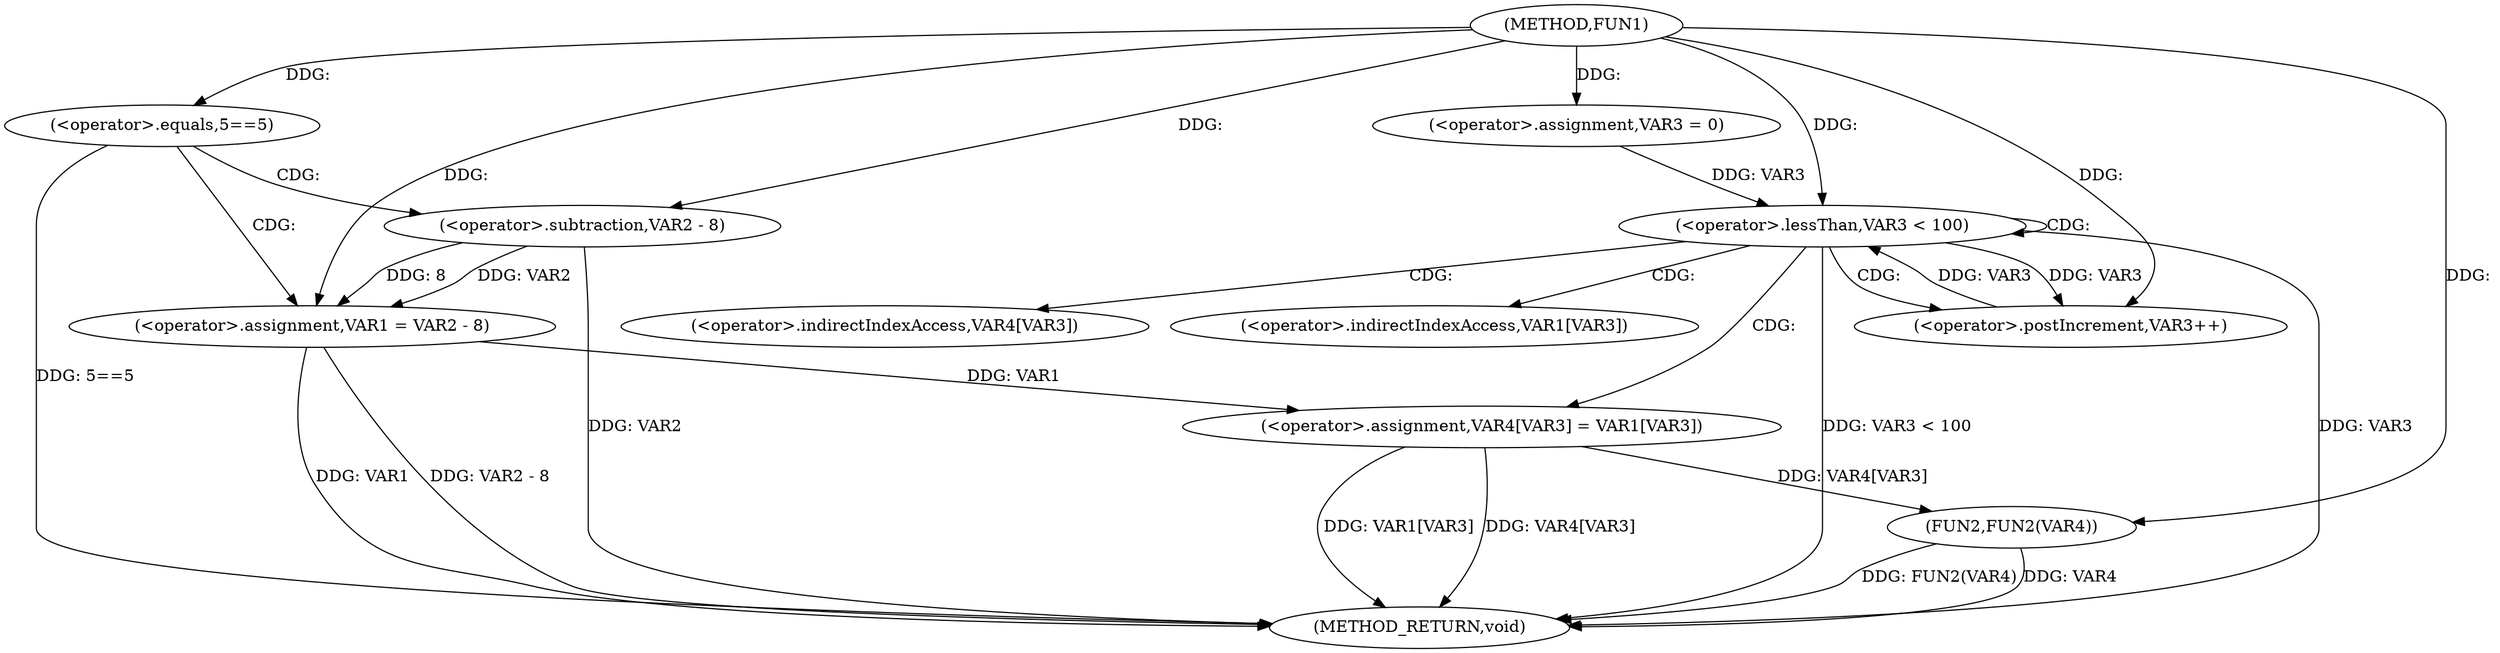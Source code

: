 digraph FUN1 {  
"1000100" [label = "(METHOD,FUN1)" ]
"1000136" [label = "(METHOD_RETURN,void)" ]
"1000105" [label = "(<operator>.equals,5==5)" ]
"1000109" [label = "(<operator>.assignment,VAR1 = VAR2 - 8)" ]
"1000111" [label = "(<operator>.subtraction,VAR2 - 8)" ]
"1000118" [label = "(<operator>.assignment,VAR3 = 0)" ]
"1000121" [label = "(<operator>.lessThan,VAR3 < 100)" ]
"1000124" [label = "(<operator>.postIncrement,VAR3++)" ]
"1000127" [label = "(<operator>.assignment,VAR4[VAR3] = VAR1[VAR3])" ]
"1000134" [label = "(FUN2,FUN2(VAR4))" ]
"1000128" [label = "(<operator>.indirectIndexAccess,VAR4[VAR3])" ]
"1000131" [label = "(<operator>.indirectIndexAccess,VAR1[VAR3])" ]
  "1000105" -> "1000136"  [ label = "DDG: 5==5"] 
  "1000134" -> "1000136"  [ label = "DDG: FUN2(VAR4)"] 
  "1000121" -> "1000136"  [ label = "DDG: VAR3 < 100"] 
  "1000111" -> "1000136"  [ label = "DDG: VAR2"] 
  "1000121" -> "1000136"  [ label = "DDG: VAR3"] 
  "1000127" -> "1000136"  [ label = "DDG: VAR4[VAR3]"] 
  "1000109" -> "1000136"  [ label = "DDG: VAR2 - 8"] 
  "1000134" -> "1000136"  [ label = "DDG: VAR4"] 
  "1000109" -> "1000136"  [ label = "DDG: VAR1"] 
  "1000127" -> "1000136"  [ label = "DDG: VAR1[VAR3]"] 
  "1000100" -> "1000105"  [ label = "DDG: "] 
  "1000111" -> "1000109"  [ label = "DDG: VAR2"] 
  "1000111" -> "1000109"  [ label = "DDG: 8"] 
  "1000100" -> "1000109"  [ label = "DDG: "] 
  "1000100" -> "1000111"  [ label = "DDG: "] 
  "1000100" -> "1000118"  [ label = "DDG: "] 
  "1000124" -> "1000121"  [ label = "DDG: VAR3"] 
  "1000118" -> "1000121"  [ label = "DDG: VAR3"] 
  "1000100" -> "1000121"  [ label = "DDG: "] 
  "1000121" -> "1000124"  [ label = "DDG: VAR3"] 
  "1000100" -> "1000124"  [ label = "DDG: "] 
  "1000109" -> "1000127"  [ label = "DDG: VAR1"] 
  "1000127" -> "1000134"  [ label = "DDG: VAR4[VAR3]"] 
  "1000100" -> "1000134"  [ label = "DDG: "] 
  "1000105" -> "1000109"  [ label = "CDG: "] 
  "1000105" -> "1000111"  [ label = "CDG: "] 
  "1000121" -> "1000128"  [ label = "CDG: "] 
  "1000121" -> "1000121"  [ label = "CDG: "] 
  "1000121" -> "1000124"  [ label = "CDG: "] 
  "1000121" -> "1000131"  [ label = "CDG: "] 
  "1000121" -> "1000127"  [ label = "CDG: "] 
}
